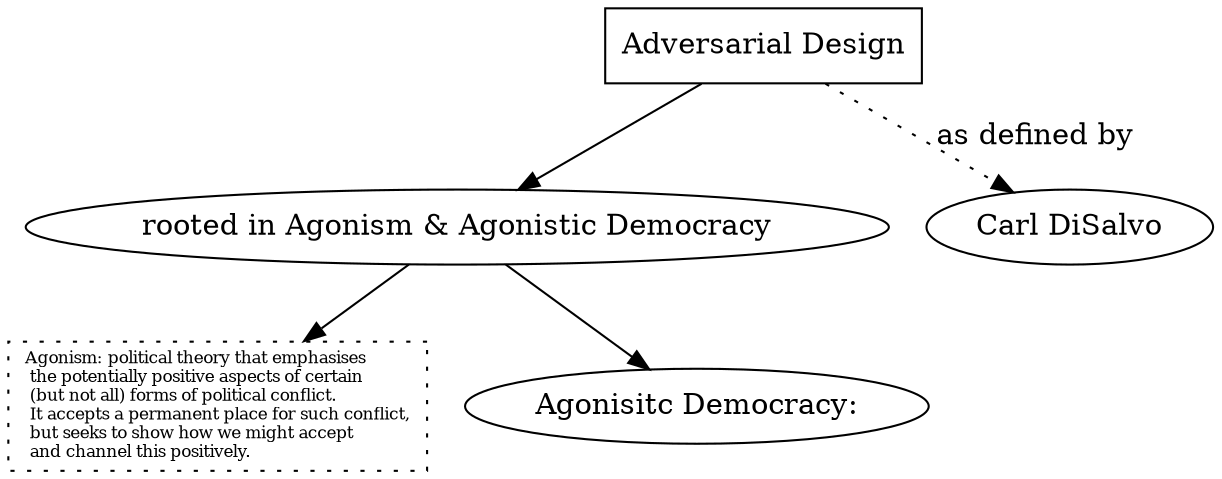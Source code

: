 digraph A {
  a -> b
  a [shape=box,label="Adversarial Design"]
  b [label="rooted in Agonism & Agonistic Democracy"]
  a -> c [style=dotted, label="as defined by"];
  c [label="Carl DiSalvo"]
  b -> d
  b -> e
  d [shape=box,style=dotted,fontsize=8,label="Agonism: political theory that emphasises\l the potentially positive aspects of certain\l (but not all) forms of political conflict.\l It accepts a permanent place for such conflict,\l but seeks to show how we might accept\l and channel this positively.\l"]
  e [label="Agonisitc Democracy:"]
}
